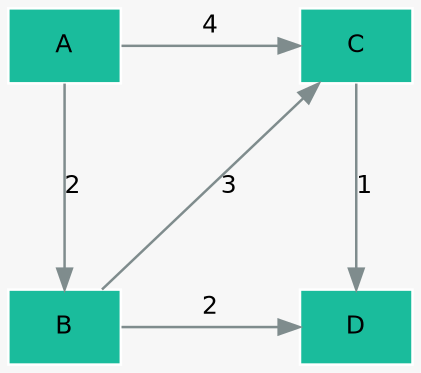 digraph example {
    graph [
        rankdir = "TB",
        bgcolor = "#f7f7f7",
        fontname = "Helvetica",
        fontsize = "14",
        splines = "true",
        nodesep = "0.6",
        ranksep = "1.2"
    ];

    node [
        shape = "box",
        style = "filled",
        fillcolor = "#1abc9c",
        fontname = "Helvetica",
        fontsize = "12",
        color = "#ffffff",
        penwidth = "1.2"
    ];

    edge [
        color = "#7f8c8d",
        fontname = "Helvetica",
        fontsize = "12",
        penwidth = "1.2"
    ];

    "A" -> "B" [label = "2"];
    "B" -> "C" [label = "3"];
    "C" -> "D" [label = "1"];
    "A" -> "C" [label = "4"];
    "B" -> "D" [label = "2"];
    
    {rank=same; "A"; "C";}
    {rank=same; "B"; "D";}
}
